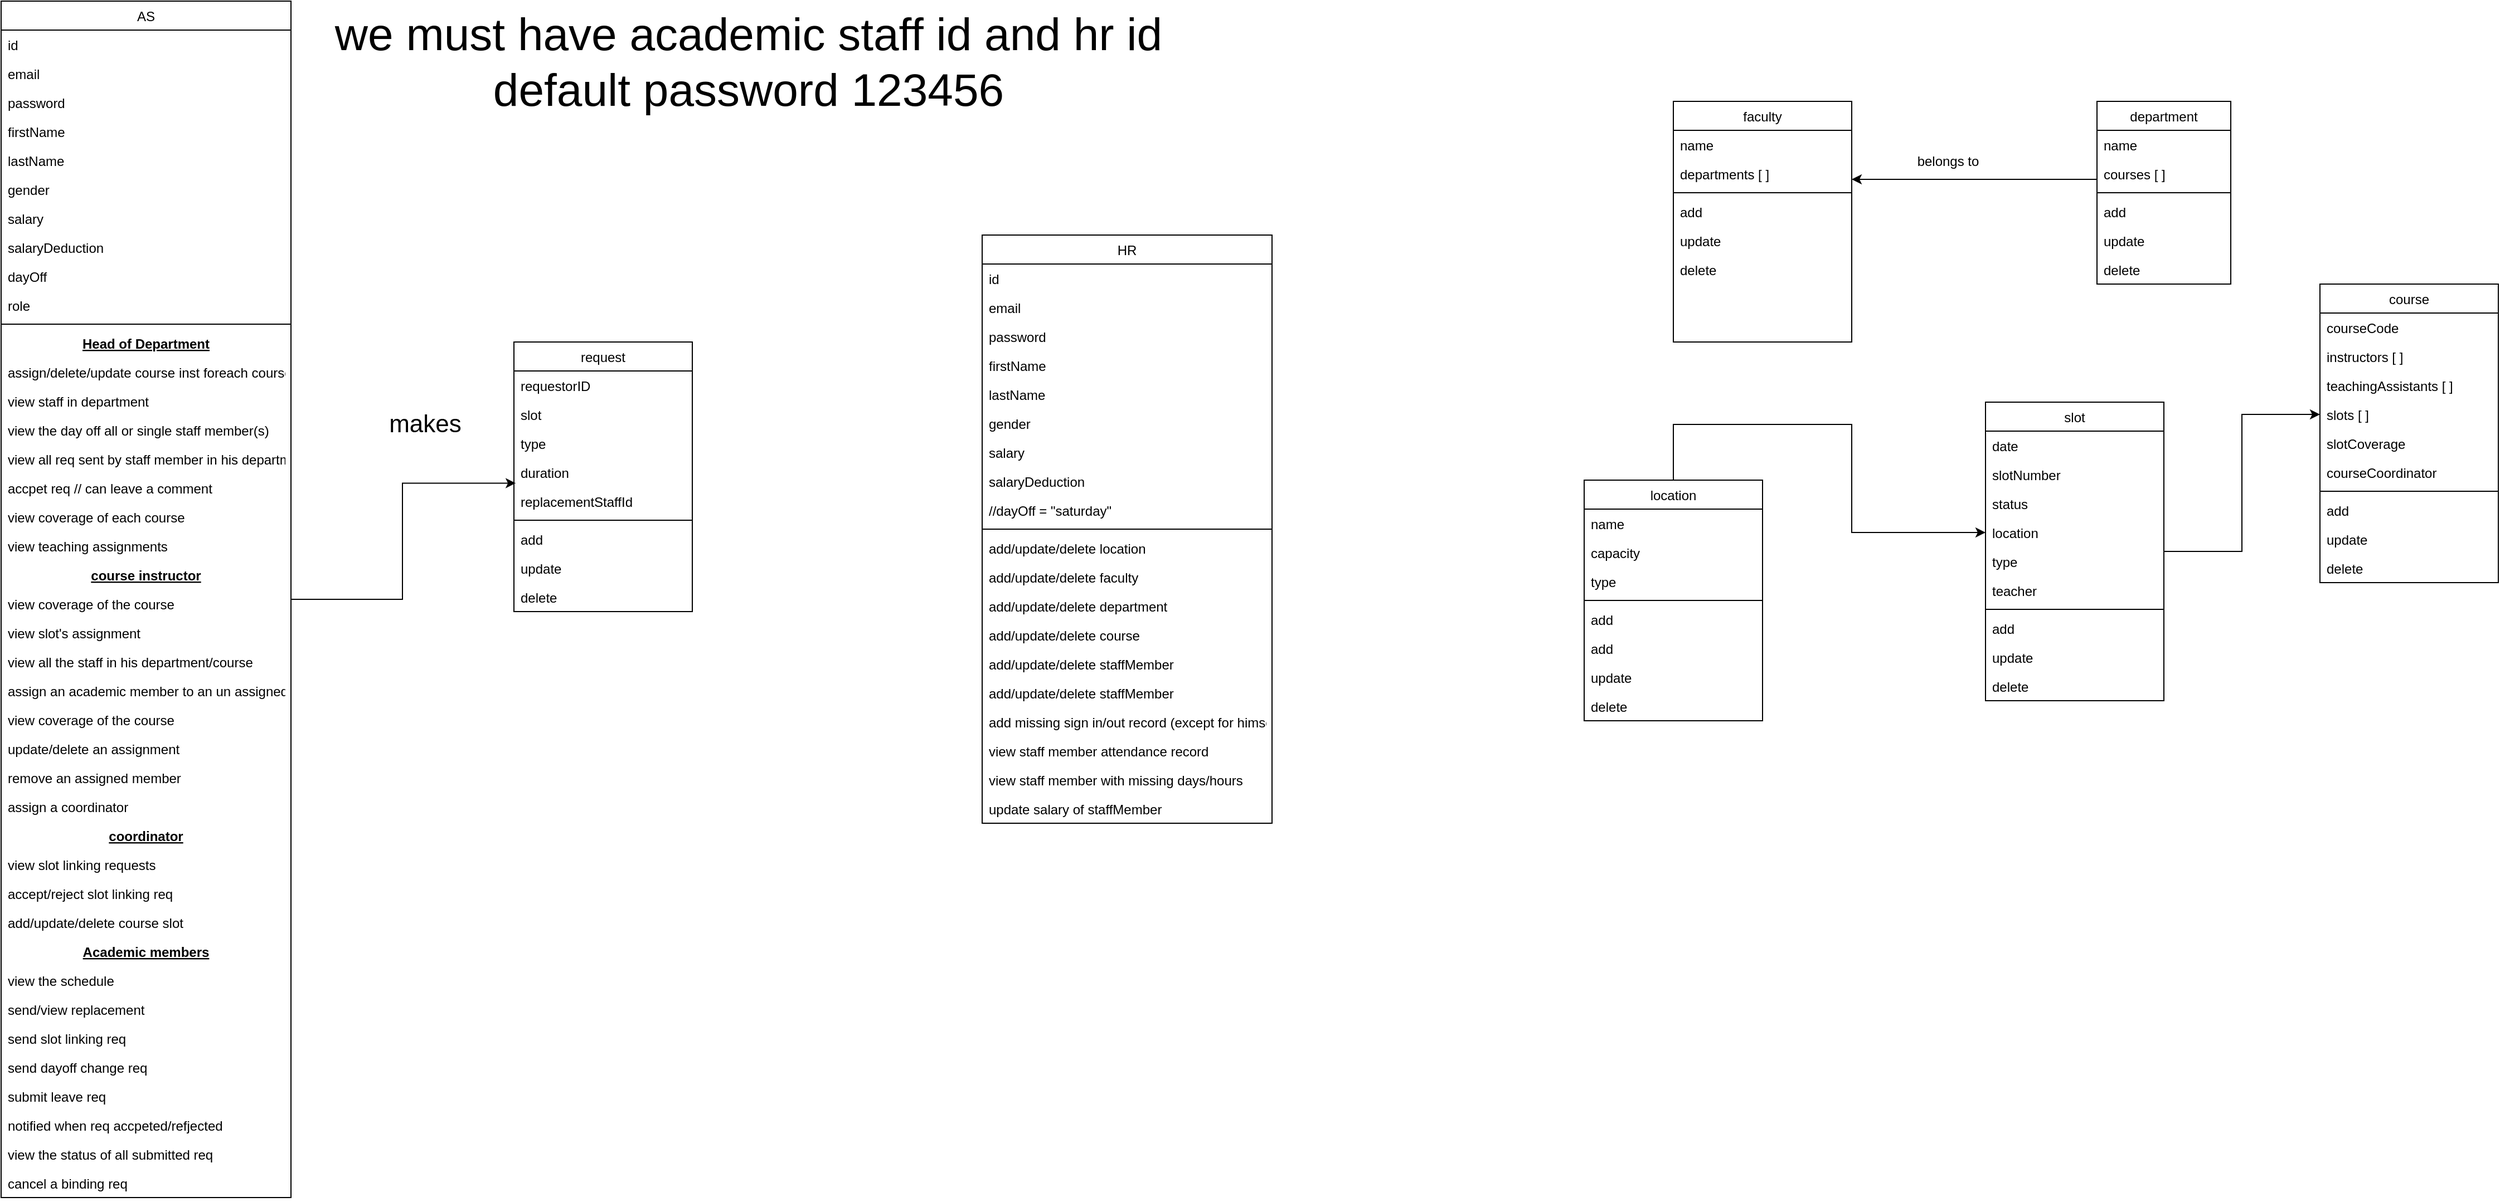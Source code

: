 <mxfile version="14.1.1" type="device"><diagram id="C5RBs43oDa-KdzZeNtuy" name="Page-1"><mxGraphModel dx="1323" dy="275" grid="1" gridSize="10" guides="1" tooltips="1" connect="1" arrows="1" fold="1" page="1" pageScale="1" pageWidth="827" pageHeight="1169" math="0" shadow="0"><root><mxCell id="WIyWlLk6GJQsqaUBKTNV-0"/><mxCell id="WIyWlLk6GJQsqaUBKTNV-1" parent="WIyWlLk6GJQsqaUBKTNV-0"/><mxCell id="QxttT3GfbAqP88oOF8xk-45" style="edgeStyle=orthogonalEdgeStyle;rounded=0;orthogonalLoop=1;jettySize=auto;html=1;entryX=0;entryY=0.5;entryDx=0;entryDy=0;" edge="1" parent="WIyWlLk6GJQsqaUBKTNV-1" source="zkfFHV4jXpPFQw0GAbJ--17" target="QxttT3GfbAqP88oOF8xk-44"><mxGeometry relative="1" as="geometry"><Array as="points"><mxPoint x="700" y="410"/><mxPoint x="860" y="410"/><mxPoint x="860" y="507"/></Array></mxGeometry></mxCell><mxCell id="zkfFHV4jXpPFQw0GAbJ--17" value="location" style="swimlane;fontStyle=0;align=center;verticalAlign=top;childLayout=stackLayout;horizontal=1;startSize=26;horizontalStack=0;resizeParent=1;resizeLast=0;collapsible=1;marginBottom=0;rounded=0;shadow=0;strokeWidth=1;" parent="WIyWlLk6GJQsqaUBKTNV-1" vertex="1"><mxGeometry x="620" y="460" width="160" height="216" as="geometry"><mxRectangle x="550" y="140" width="160" height="26" as="alternateBounds"/></mxGeometry></mxCell><mxCell id="zkfFHV4jXpPFQw0GAbJ--18" value="name" style="text;align=left;verticalAlign=top;spacingLeft=4;spacingRight=4;overflow=hidden;rotatable=0;points=[[0,0.5],[1,0.5]];portConstraint=eastwest;" parent="zkfFHV4jXpPFQw0GAbJ--17" vertex="1"><mxGeometry y="26" width="160" height="26" as="geometry"/></mxCell><mxCell id="zkfFHV4jXpPFQw0GAbJ--19" value="capacity" style="text;align=left;verticalAlign=top;spacingLeft=4;spacingRight=4;overflow=hidden;rotatable=0;points=[[0,0.5],[1,0.5]];portConstraint=eastwest;rounded=0;shadow=0;html=0;" parent="zkfFHV4jXpPFQw0GAbJ--17" vertex="1"><mxGeometry y="52" width="160" height="26" as="geometry"/></mxCell><mxCell id="zkfFHV4jXpPFQw0GAbJ--20" value="type" style="text;align=left;verticalAlign=top;spacingLeft=4;spacingRight=4;overflow=hidden;rotatable=0;points=[[0,0.5],[1,0.5]];portConstraint=eastwest;rounded=0;shadow=0;html=0;" parent="zkfFHV4jXpPFQw0GAbJ--17" vertex="1"><mxGeometry y="78" width="160" height="26" as="geometry"/></mxCell><mxCell id="zkfFHV4jXpPFQw0GAbJ--23" value="" style="line;html=1;strokeWidth=1;align=left;verticalAlign=middle;spacingTop=-1;spacingLeft=3;spacingRight=3;rotatable=0;labelPosition=right;points=[];portConstraint=eastwest;" parent="zkfFHV4jXpPFQw0GAbJ--17" vertex="1"><mxGeometry y="104" width="160" height="8" as="geometry"/></mxCell><mxCell id="QxttT3GfbAqP88oOF8xk-18" value="add" style="text;align=left;verticalAlign=top;spacingLeft=4;spacingRight=4;overflow=hidden;rotatable=0;points=[[0,0.5],[1,0.5]];portConstraint=eastwest;" vertex="1" parent="zkfFHV4jXpPFQw0GAbJ--17"><mxGeometry y="112" width="160" height="26" as="geometry"/></mxCell><mxCell id="zkfFHV4jXpPFQw0GAbJ--24" value="add" style="text;align=left;verticalAlign=top;spacingLeft=4;spacingRight=4;overflow=hidden;rotatable=0;points=[[0,0.5],[1,0.5]];portConstraint=eastwest;" parent="zkfFHV4jXpPFQw0GAbJ--17" vertex="1"><mxGeometry y="138" width="160" height="26" as="geometry"/></mxCell><mxCell id="zkfFHV4jXpPFQw0GAbJ--25" value="update" style="text;align=left;verticalAlign=top;spacingLeft=4;spacingRight=4;overflow=hidden;rotatable=0;points=[[0,0.5],[1,0.5]];portConstraint=eastwest;" parent="zkfFHV4jXpPFQw0GAbJ--17" vertex="1"><mxGeometry y="164" width="160" height="26" as="geometry"/></mxCell><mxCell id="QxttT3GfbAqP88oOF8xk-0" value="delete" style="text;align=left;verticalAlign=top;spacingLeft=4;spacingRight=4;overflow=hidden;rotatable=0;points=[[0,0.5],[1,0.5]];portConstraint=eastwest;" vertex="1" parent="zkfFHV4jXpPFQw0GAbJ--17"><mxGeometry y="190" width="160" height="26" as="geometry"/></mxCell><mxCell id="QxttT3GfbAqP88oOF8xk-1" value="faculty" style="swimlane;fontStyle=0;align=center;verticalAlign=top;childLayout=stackLayout;horizontal=1;startSize=26;horizontalStack=0;resizeParent=1;resizeLast=0;collapsible=1;marginBottom=0;rounded=0;shadow=0;strokeWidth=1;" vertex="1" parent="WIyWlLk6GJQsqaUBKTNV-1"><mxGeometry x="700" y="120" width="160" height="216" as="geometry"><mxRectangle x="550" y="140" width="160" height="26" as="alternateBounds"/></mxGeometry></mxCell><mxCell id="QxttT3GfbAqP88oOF8xk-2" value="name" style="text;align=left;verticalAlign=top;spacingLeft=4;spacingRight=4;overflow=hidden;rotatable=0;points=[[0,0.5],[1,0.5]];portConstraint=eastwest;" vertex="1" parent="QxttT3GfbAqP88oOF8xk-1"><mxGeometry y="26" width="160" height="26" as="geometry"/></mxCell><mxCell id="QxttT3GfbAqP88oOF8xk-3" value="departments [ ]" style="text;align=left;verticalAlign=top;spacingLeft=4;spacingRight=4;overflow=hidden;rotatable=0;points=[[0,0.5],[1,0.5]];portConstraint=eastwest;rounded=0;shadow=0;html=0;" vertex="1" parent="QxttT3GfbAqP88oOF8xk-1"><mxGeometry y="52" width="160" height="26" as="geometry"/></mxCell><mxCell id="QxttT3GfbAqP88oOF8xk-5" value="" style="line;html=1;strokeWidth=1;align=left;verticalAlign=middle;spacingTop=-1;spacingLeft=3;spacingRight=3;rotatable=0;labelPosition=right;points=[];portConstraint=eastwest;" vertex="1" parent="QxttT3GfbAqP88oOF8xk-1"><mxGeometry y="78" width="160" height="8" as="geometry"/></mxCell><mxCell id="QxttT3GfbAqP88oOF8xk-6" value="add" style="text;align=left;verticalAlign=top;spacingLeft=4;spacingRight=4;overflow=hidden;rotatable=0;points=[[0,0.5],[1,0.5]];portConstraint=eastwest;" vertex="1" parent="QxttT3GfbAqP88oOF8xk-1"><mxGeometry y="86" width="160" height="26" as="geometry"/></mxCell><mxCell id="QxttT3GfbAqP88oOF8xk-7" value="update" style="text;align=left;verticalAlign=top;spacingLeft=4;spacingRight=4;overflow=hidden;rotatable=0;points=[[0,0.5],[1,0.5]];portConstraint=eastwest;" vertex="1" parent="QxttT3GfbAqP88oOF8xk-1"><mxGeometry y="112" width="160" height="26" as="geometry"/></mxCell><mxCell id="QxttT3GfbAqP88oOF8xk-8" value="delete" style="text;align=left;verticalAlign=top;spacingLeft=4;spacingRight=4;overflow=hidden;rotatable=0;points=[[0,0.5],[1,0.5]];portConstraint=eastwest;" vertex="1" parent="QxttT3GfbAqP88oOF8xk-1"><mxGeometry y="138" width="160" height="26" as="geometry"/></mxCell><mxCell id="QxttT3GfbAqP88oOF8xk-17" style="edgeStyle=orthogonalEdgeStyle;rounded=0;orthogonalLoop=1;jettySize=auto;html=1;" edge="1" parent="WIyWlLk6GJQsqaUBKTNV-1" source="QxttT3GfbAqP88oOF8xk-10" target="QxttT3GfbAqP88oOF8xk-3"><mxGeometry relative="1" as="geometry"><Array as="points"><mxPoint x="920" y="190"/><mxPoint x="920" y="190"/></Array></mxGeometry></mxCell><mxCell id="QxttT3GfbAqP88oOF8xk-10" value="department" style="swimlane;fontStyle=0;align=center;verticalAlign=top;childLayout=stackLayout;horizontal=1;startSize=26;horizontalStack=0;resizeParent=1;resizeLast=0;collapsible=1;marginBottom=0;rounded=0;shadow=0;strokeWidth=1;" vertex="1" parent="WIyWlLk6GJQsqaUBKTNV-1"><mxGeometry x="1080" y="120" width="120" height="164" as="geometry"><mxRectangle x="550" y="140" width="160" height="26" as="alternateBounds"/></mxGeometry></mxCell><mxCell id="QxttT3GfbAqP88oOF8xk-11" value="name" style="text;align=left;verticalAlign=top;spacingLeft=4;spacingRight=4;overflow=hidden;rotatable=0;points=[[0,0.5],[1,0.5]];portConstraint=eastwest;" vertex="1" parent="QxttT3GfbAqP88oOF8xk-10"><mxGeometry y="26" width="120" height="26" as="geometry"/></mxCell><mxCell id="QxttT3GfbAqP88oOF8xk-12" value="courses [ ]" style="text;align=left;verticalAlign=top;spacingLeft=4;spacingRight=4;overflow=hidden;rotatable=0;points=[[0,0.5],[1,0.5]];portConstraint=eastwest;rounded=0;shadow=0;html=0;" vertex="1" parent="QxttT3GfbAqP88oOF8xk-10"><mxGeometry y="52" width="120" height="26" as="geometry"/></mxCell><mxCell id="QxttT3GfbAqP88oOF8xk-13" value="" style="line;html=1;strokeWidth=1;align=left;verticalAlign=middle;spacingTop=-1;spacingLeft=3;spacingRight=3;rotatable=0;labelPosition=right;points=[];portConstraint=eastwest;" vertex="1" parent="QxttT3GfbAqP88oOF8xk-10"><mxGeometry y="78" width="120" height="8" as="geometry"/></mxCell><mxCell id="QxttT3GfbAqP88oOF8xk-14" value="add" style="text;align=left;verticalAlign=top;spacingLeft=4;spacingRight=4;overflow=hidden;rotatable=0;points=[[0,0.5],[1,0.5]];portConstraint=eastwest;" vertex="1" parent="QxttT3GfbAqP88oOF8xk-10"><mxGeometry y="86" width="120" height="26" as="geometry"/></mxCell><mxCell id="QxttT3GfbAqP88oOF8xk-15" value="update" style="text;align=left;verticalAlign=top;spacingLeft=4;spacingRight=4;overflow=hidden;rotatable=0;points=[[0,0.5],[1,0.5]];portConstraint=eastwest;" vertex="1" parent="QxttT3GfbAqP88oOF8xk-10"><mxGeometry y="112" width="120" height="26" as="geometry"/></mxCell><mxCell id="QxttT3GfbAqP88oOF8xk-16" value="delete" style="text;align=left;verticalAlign=top;spacingLeft=4;spacingRight=4;overflow=hidden;rotatable=0;points=[[0,0.5],[1,0.5]];portConstraint=eastwest;" vertex="1" parent="QxttT3GfbAqP88oOF8xk-10"><mxGeometry y="138" width="120" height="26" as="geometry"/></mxCell><mxCell id="QxttT3GfbAqP88oOF8xk-19" value="belongs to" style="text;html=1;resizable=0;points=[];;align=center;verticalAlign=middle;labelBackgroundColor=none;rounded=0;shadow=0;strokeWidth=1;fontSize=12;" vertex="1" connectable="0" parent="WIyWlLk6GJQsqaUBKTNV-1"><mxGeometry x="950" y="180" as="geometry"><mxPoint x="-4" y="-6" as="offset"/></mxGeometry></mxCell><mxCell id="QxttT3GfbAqP88oOF8xk-20" value="course" style="swimlane;fontStyle=0;align=center;verticalAlign=top;childLayout=stackLayout;horizontal=1;startSize=26;horizontalStack=0;resizeParent=1;resizeLast=0;collapsible=1;marginBottom=0;rounded=0;shadow=0;strokeWidth=1;" vertex="1" parent="WIyWlLk6GJQsqaUBKTNV-1"><mxGeometry x="1280" y="284" width="160" height="268" as="geometry"><mxRectangle x="550" y="140" width="160" height="26" as="alternateBounds"/></mxGeometry></mxCell><mxCell id="QxttT3GfbAqP88oOF8xk-21" value="courseCode" style="text;align=left;verticalAlign=top;spacingLeft=4;spacingRight=4;overflow=hidden;rotatable=0;points=[[0,0.5],[1,0.5]];portConstraint=eastwest;" vertex="1" parent="QxttT3GfbAqP88oOF8xk-20"><mxGeometry y="26" width="160" height="26" as="geometry"/></mxCell><mxCell id="QxttT3GfbAqP88oOF8xk-22" value="instructors [ ]" style="text;align=left;verticalAlign=top;spacingLeft=4;spacingRight=4;overflow=hidden;rotatable=0;points=[[0,0.5],[1,0.5]];portConstraint=eastwest;rounded=0;shadow=0;html=0;" vertex="1" parent="QxttT3GfbAqP88oOF8xk-20"><mxGeometry y="52" width="160" height="26" as="geometry"/></mxCell><mxCell id="QxttT3GfbAqP88oOF8xk-27" value="teachingAssistants [ ]" style="text;align=left;verticalAlign=top;spacingLeft=4;spacingRight=4;overflow=hidden;rotatable=0;points=[[0,0.5],[1,0.5]];portConstraint=eastwest;rounded=0;shadow=0;html=0;" vertex="1" parent="QxttT3GfbAqP88oOF8xk-20"><mxGeometry y="78" width="160" height="26" as="geometry"/></mxCell><mxCell id="QxttT3GfbAqP88oOF8xk-42" value="slots [ ]" style="text;align=left;verticalAlign=top;spacingLeft=4;spacingRight=4;overflow=hidden;rotatable=0;points=[[0,0.5],[1,0.5]];portConstraint=eastwest;rounded=0;shadow=0;html=0;" vertex="1" parent="QxttT3GfbAqP88oOF8xk-20"><mxGeometry y="104" width="160" height="26" as="geometry"/></mxCell><mxCell id="QxttT3GfbAqP88oOF8xk-46" value="slotCoverage" style="text;align=left;verticalAlign=top;spacingLeft=4;spacingRight=4;overflow=hidden;rotatable=0;points=[[0,0.5],[1,0.5]];portConstraint=eastwest;rounded=0;shadow=0;html=0;" vertex="1" parent="QxttT3GfbAqP88oOF8xk-20"><mxGeometry y="130" width="160" height="26" as="geometry"/></mxCell><mxCell id="QxttT3GfbAqP88oOF8xk-28" value="courseCoordinator" style="text;align=left;verticalAlign=top;spacingLeft=4;spacingRight=4;overflow=hidden;rotatable=0;points=[[0,0.5],[1,0.5]];portConstraint=eastwest;rounded=0;shadow=0;html=0;" vertex="1" parent="QxttT3GfbAqP88oOF8xk-20"><mxGeometry y="156" width="160" height="26" as="geometry"/></mxCell><mxCell id="QxttT3GfbAqP88oOF8xk-23" value="" style="line;html=1;strokeWidth=1;align=left;verticalAlign=middle;spacingTop=-1;spacingLeft=3;spacingRight=3;rotatable=0;labelPosition=right;points=[];portConstraint=eastwest;" vertex="1" parent="QxttT3GfbAqP88oOF8xk-20"><mxGeometry y="182" width="160" height="8" as="geometry"/></mxCell><mxCell id="QxttT3GfbAqP88oOF8xk-24" value="add" style="text;align=left;verticalAlign=top;spacingLeft=4;spacingRight=4;overflow=hidden;rotatable=0;points=[[0,0.5],[1,0.5]];portConstraint=eastwest;" vertex="1" parent="QxttT3GfbAqP88oOF8xk-20"><mxGeometry y="190" width="160" height="26" as="geometry"/></mxCell><mxCell id="QxttT3GfbAqP88oOF8xk-25" value="update" style="text;align=left;verticalAlign=top;spacingLeft=4;spacingRight=4;overflow=hidden;rotatable=0;points=[[0,0.5],[1,0.5]];portConstraint=eastwest;" vertex="1" parent="QxttT3GfbAqP88oOF8xk-20"><mxGeometry y="216" width="160" height="26" as="geometry"/></mxCell><mxCell id="QxttT3GfbAqP88oOF8xk-26" value="delete" style="text;align=left;verticalAlign=top;spacingLeft=4;spacingRight=4;overflow=hidden;rotatable=0;points=[[0,0.5],[1,0.5]];portConstraint=eastwest;" vertex="1" parent="QxttT3GfbAqP88oOF8xk-20"><mxGeometry y="242" width="160" height="26" as="geometry"/></mxCell><mxCell id="QxttT3GfbAqP88oOF8xk-43" style="edgeStyle=orthogonalEdgeStyle;rounded=0;orthogonalLoop=1;jettySize=auto;html=1;" edge="1" parent="WIyWlLk6GJQsqaUBKTNV-1" source="QxttT3GfbAqP88oOF8xk-29" target="QxttT3GfbAqP88oOF8xk-42"><mxGeometry relative="1" as="geometry"/></mxCell><mxCell id="QxttT3GfbAqP88oOF8xk-29" value="slot" style="swimlane;fontStyle=0;align=center;verticalAlign=top;childLayout=stackLayout;horizontal=1;startSize=26;horizontalStack=0;resizeParent=1;resizeLast=0;collapsible=1;marginBottom=0;rounded=0;shadow=0;strokeWidth=1;" vertex="1" parent="WIyWlLk6GJQsqaUBKTNV-1"><mxGeometry x="980" y="390" width="160" height="268" as="geometry"><mxRectangle x="550" y="140" width="160" height="26" as="alternateBounds"/></mxGeometry></mxCell><mxCell id="QxttT3GfbAqP88oOF8xk-30" value="date" style="text;align=left;verticalAlign=top;spacingLeft=4;spacingRight=4;overflow=hidden;rotatable=0;points=[[0,0.5],[1,0.5]];portConstraint=eastwest;" vertex="1" parent="QxttT3GfbAqP88oOF8xk-29"><mxGeometry y="26" width="160" height="26" as="geometry"/></mxCell><mxCell id="QxttT3GfbAqP88oOF8xk-31" value="slotNumber" style="text;align=left;verticalAlign=top;spacingLeft=4;spacingRight=4;overflow=hidden;rotatable=0;points=[[0,0.5],[1,0.5]];portConstraint=eastwest;rounded=0;shadow=0;html=0;" vertex="1" parent="QxttT3GfbAqP88oOF8xk-29"><mxGeometry y="52" width="160" height="26" as="geometry"/></mxCell><mxCell id="QxttT3GfbAqP88oOF8xk-32" value="status" style="text;align=left;verticalAlign=top;spacingLeft=4;spacingRight=4;overflow=hidden;rotatable=0;points=[[0,0.5],[1,0.5]];portConstraint=eastwest;rounded=0;shadow=0;html=0;" vertex="1" parent="QxttT3GfbAqP88oOF8xk-29"><mxGeometry y="78" width="160" height="26" as="geometry"/></mxCell><mxCell id="QxttT3GfbAqP88oOF8xk-44" value="location" style="text;align=left;verticalAlign=top;spacingLeft=4;spacingRight=4;overflow=hidden;rotatable=0;points=[[0,0.5],[1,0.5]];portConstraint=eastwest;rounded=0;shadow=0;html=0;" vertex="1" parent="QxttT3GfbAqP88oOF8xk-29"><mxGeometry y="104" width="160" height="26" as="geometry"/></mxCell><mxCell id="QxttT3GfbAqP88oOF8xk-33" value="type" style="text;align=left;verticalAlign=top;spacingLeft=4;spacingRight=4;overflow=hidden;rotatable=0;points=[[0,0.5],[1,0.5]];portConstraint=eastwest;rounded=0;shadow=0;html=0;" vertex="1" parent="QxttT3GfbAqP88oOF8xk-29"><mxGeometry y="130" width="160" height="26" as="geometry"/></mxCell><mxCell id="QxttT3GfbAqP88oOF8xk-40" value="teacher" style="text;align=left;verticalAlign=top;spacingLeft=4;spacingRight=4;overflow=hidden;rotatable=0;points=[[0,0.5],[1,0.5]];portConstraint=eastwest;rounded=0;shadow=0;html=0;" vertex="1" parent="QxttT3GfbAqP88oOF8xk-29"><mxGeometry y="156" width="160" height="26" as="geometry"/></mxCell><mxCell id="QxttT3GfbAqP88oOF8xk-34" value="" style="line;html=1;strokeWidth=1;align=left;verticalAlign=middle;spacingTop=-1;spacingLeft=3;spacingRight=3;rotatable=0;labelPosition=right;points=[];portConstraint=eastwest;" vertex="1" parent="QxttT3GfbAqP88oOF8xk-29"><mxGeometry y="182" width="160" height="8" as="geometry"/></mxCell><mxCell id="QxttT3GfbAqP88oOF8xk-35" value="add" style="text;align=left;verticalAlign=top;spacingLeft=4;spacingRight=4;overflow=hidden;rotatable=0;points=[[0,0.5],[1,0.5]];portConstraint=eastwest;" vertex="1" parent="QxttT3GfbAqP88oOF8xk-29"><mxGeometry y="190" width="160" height="26" as="geometry"/></mxCell><mxCell id="QxttT3GfbAqP88oOF8xk-36" value="update" style="text;align=left;verticalAlign=top;spacingLeft=4;spacingRight=4;overflow=hidden;rotatable=0;points=[[0,0.5],[1,0.5]];portConstraint=eastwest;" vertex="1" parent="QxttT3GfbAqP88oOF8xk-29"><mxGeometry y="216" width="160" height="26" as="geometry"/></mxCell><mxCell id="QxttT3GfbAqP88oOF8xk-37" value="delete" style="text;align=left;verticalAlign=top;spacingLeft=4;spacingRight=4;overflow=hidden;rotatable=0;points=[[0,0.5],[1,0.5]];portConstraint=eastwest;" vertex="1" parent="QxttT3GfbAqP88oOF8xk-29"><mxGeometry y="242" width="160" height="26" as="geometry"/></mxCell><mxCell id="QxttT3GfbAqP88oOF8xk-38" style="edgeStyle=orthogonalEdgeStyle;rounded=0;orthogonalLoop=1;jettySize=auto;html=1;exitX=1;exitY=0.5;exitDx=0;exitDy=0;" edge="1" parent="QxttT3GfbAqP88oOF8xk-29" source="QxttT3GfbAqP88oOF8xk-33" target="QxttT3GfbAqP88oOF8xk-33"><mxGeometry relative="1" as="geometry"/></mxCell><mxCell id="QxttT3GfbAqP88oOF8xk-48" value="&lt;font style=&quot;font-size: 41px&quot;&gt;we must have academic staff id and hr id&lt;br&gt;default password 123456&lt;/font&gt;" style="text;html=1;align=center;verticalAlign=middle;resizable=0;points=[];autosize=1;" vertex="1" parent="WIyWlLk6GJQsqaUBKTNV-1"><mxGeometry x="-510" y="60" width="760" height="50" as="geometry"/></mxCell><mxCell id="QxttT3GfbAqP88oOF8xk-49" value="HR" style="swimlane;fontStyle=0;align=center;verticalAlign=top;childLayout=stackLayout;horizontal=1;startSize=26;horizontalStack=0;resizeParent=1;resizeLast=0;collapsible=1;marginBottom=0;rounded=0;shadow=0;strokeWidth=1;" vertex="1" parent="WIyWlLk6GJQsqaUBKTNV-1"><mxGeometry x="80" y="240" width="260" height="528" as="geometry"><mxRectangle x="550" y="140" width="160" height="26" as="alternateBounds"/></mxGeometry></mxCell><mxCell id="QxttT3GfbAqP88oOF8xk-50" value="id" style="text;align=left;verticalAlign=top;spacingLeft=4;spacingRight=4;overflow=hidden;rotatable=0;points=[[0,0.5],[1,0.5]];portConstraint=eastwest;" vertex="1" parent="QxttT3GfbAqP88oOF8xk-49"><mxGeometry y="26" width="260" height="26" as="geometry"/></mxCell><mxCell id="QxttT3GfbAqP88oOF8xk-51" value="email" style="text;align=left;verticalAlign=top;spacingLeft=4;spacingRight=4;overflow=hidden;rotatable=0;points=[[0,0.5],[1,0.5]];portConstraint=eastwest;rounded=0;shadow=0;html=0;" vertex="1" parent="QxttT3GfbAqP88oOF8xk-49"><mxGeometry y="52" width="260" height="26" as="geometry"/></mxCell><mxCell id="QxttT3GfbAqP88oOF8xk-56" value="password" style="text;align=left;verticalAlign=top;spacingLeft=4;spacingRight=4;overflow=hidden;rotatable=0;points=[[0,0.5],[1,0.5]];portConstraint=eastwest;rounded=0;shadow=0;html=0;" vertex="1" parent="QxttT3GfbAqP88oOF8xk-49"><mxGeometry y="78" width="260" height="26" as="geometry"/></mxCell><mxCell id="QxttT3GfbAqP88oOF8xk-57" value="firstName" style="text;align=left;verticalAlign=top;spacingLeft=4;spacingRight=4;overflow=hidden;rotatable=0;points=[[0,0.5],[1,0.5]];portConstraint=eastwest;rounded=0;shadow=0;html=0;" vertex="1" parent="QxttT3GfbAqP88oOF8xk-49"><mxGeometry y="104" width="260" height="26" as="geometry"/></mxCell><mxCell id="QxttT3GfbAqP88oOF8xk-58" value="lastName" style="text;align=left;verticalAlign=top;spacingLeft=4;spacingRight=4;overflow=hidden;rotatable=0;points=[[0,0.5],[1,0.5]];portConstraint=eastwest;rounded=0;shadow=0;html=0;" vertex="1" parent="QxttT3GfbAqP88oOF8xk-49"><mxGeometry y="130" width="260" height="26" as="geometry"/></mxCell><mxCell id="QxttT3GfbAqP88oOF8xk-170" value="gender" style="text;align=left;verticalAlign=top;spacingLeft=4;spacingRight=4;overflow=hidden;rotatable=0;points=[[0,0.5],[1,0.5]];portConstraint=eastwest;rounded=0;shadow=0;html=0;" vertex="1" parent="QxttT3GfbAqP88oOF8xk-49"><mxGeometry y="156" width="260" height="26" as="geometry"/></mxCell><mxCell id="QxttT3GfbAqP88oOF8xk-59" value="salary" style="text;align=left;verticalAlign=top;spacingLeft=4;spacingRight=4;overflow=hidden;rotatable=0;points=[[0,0.5],[1,0.5]];portConstraint=eastwest;rounded=0;shadow=0;html=0;" vertex="1" parent="QxttT3GfbAqP88oOF8xk-49"><mxGeometry y="182" width="260" height="26" as="geometry"/></mxCell><mxCell id="QxttT3GfbAqP88oOF8xk-114" value="salaryDeduction" style="text;align=left;verticalAlign=top;spacingLeft=4;spacingRight=4;overflow=hidden;rotatable=0;points=[[0,0.5],[1,0.5]];portConstraint=eastwest;rounded=0;shadow=0;html=0;" vertex="1" parent="QxttT3GfbAqP88oOF8xk-49"><mxGeometry y="208" width="260" height="26" as="geometry"/></mxCell><mxCell id="QxttT3GfbAqP88oOF8xk-60" value="//dayOff = &quot;saturday&quot;" style="text;align=left;verticalAlign=top;spacingLeft=4;spacingRight=4;overflow=hidden;rotatable=0;points=[[0,0.5],[1,0.5]];portConstraint=eastwest;rounded=0;shadow=0;html=0;" vertex="1" parent="QxttT3GfbAqP88oOF8xk-49"><mxGeometry y="234" width="260" height="26" as="geometry"/></mxCell><mxCell id="QxttT3GfbAqP88oOF8xk-52" value="" style="line;html=1;strokeWidth=1;align=left;verticalAlign=middle;spacingTop=-1;spacingLeft=3;spacingRight=3;rotatable=0;labelPosition=right;points=[];portConstraint=eastwest;" vertex="1" parent="QxttT3GfbAqP88oOF8xk-49"><mxGeometry y="260" width="260" height="8" as="geometry"/></mxCell><mxCell id="QxttT3GfbAqP88oOF8xk-55" value="add/update/delete location" style="text;align=left;verticalAlign=top;spacingLeft=4;spacingRight=4;overflow=hidden;rotatable=0;points=[[0,0.5],[1,0.5]];portConstraint=eastwest;" vertex="1" parent="QxttT3GfbAqP88oOF8xk-49"><mxGeometry y="268" width="260" height="26" as="geometry"/></mxCell><mxCell id="QxttT3GfbAqP88oOF8xk-61" value="add/update/delete faculty" style="text;align=left;verticalAlign=top;spacingLeft=4;spacingRight=4;overflow=hidden;rotatable=0;points=[[0,0.5],[1,0.5]];portConstraint=eastwest;" vertex="1" parent="QxttT3GfbAqP88oOF8xk-49"><mxGeometry y="294" width="260" height="26" as="geometry"/></mxCell><mxCell id="QxttT3GfbAqP88oOF8xk-62" value="add/update/delete department" style="text;align=left;verticalAlign=top;spacingLeft=4;spacingRight=4;overflow=hidden;rotatable=0;points=[[0,0.5],[1,0.5]];portConstraint=eastwest;" vertex="1" parent="QxttT3GfbAqP88oOF8xk-49"><mxGeometry y="320" width="260" height="26" as="geometry"/></mxCell><mxCell id="QxttT3GfbAqP88oOF8xk-64" value="add/update/delete course " style="text;align=left;verticalAlign=top;spacingLeft=4;spacingRight=4;overflow=hidden;rotatable=0;points=[[0,0.5],[1,0.5]];portConstraint=eastwest;" vertex="1" parent="QxttT3GfbAqP88oOF8xk-49"><mxGeometry y="346" width="260" height="26" as="geometry"/></mxCell><mxCell id="QxttT3GfbAqP88oOF8xk-65" value="add/update/delete staffMember" style="text;align=left;verticalAlign=top;spacingLeft=4;spacingRight=4;overflow=hidden;rotatable=0;points=[[0,0.5],[1,0.5]];portConstraint=eastwest;" vertex="1" parent="QxttT3GfbAqP88oOF8xk-49"><mxGeometry y="372" width="260" height="26" as="geometry"/></mxCell><mxCell id="QxttT3GfbAqP88oOF8xk-66" value="add/update/delete staffMember" style="text;align=left;verticalAlign=top;spacingLeft=4;spacingRight=4;overflow=hidden;rotatable=0;points=[[0,0.5],[1,0.5]];portConstraint=eastwest;" vertex="1" parent="QxttT3GfbAqP88oOF8xk-49"><mxGeometry y="398" width="260" height="26" as="geometry"/></mxCell><mxCell id="QxttT3GfbAqP88oOF8xk-67" value="add missing sign in/out record (except for himself)" style="text;align=left;verticalAlign=top;spacingLeft=4;spacingRight=4;overflow=hidden;rotatable=0;points=[[0,0.5],[1,0.5]];portConstraint=eastwest;" vertex="1" parent="QxttT3GfbAqP88oOF8xk-49"><mxGeometry y="424" width="260" height="26" as="geometry"/></mxCell><mxCell id="QxttT3GfbAqP88oOF8xk-69" value="view staff member attendance record" style="text;align=left;verticalAlign=top;spacingLeft=4;spacingRight=4;overflow=hidden;rotatable=0;points=[[0,0.5],[1,0.5]];portConstraint=eastwest;" vertex="1" parent="QxttT3GfbAqP88oOF8xk-49"><mxGeometry y="450" width="260" height="26" as="geometry"/></mxCell><mxCell id="QxttT3GfbAqP88oOF8xk-71" value="view staff member with missing days/hours" style="text;align=left;verticalAlign=top;spacingLeft=4;spacingRight=4;overflow=hidden;rotatable=0;points=[[0,0.5],[1,0.5]];portConstraint=eastwest;" vertex="1" parent="QxttT3GfbAqP88oOF8xk-49"><mxGeometry y="476" width="260" height="26" as="geometry"/></mxCell><mxCell id="QxttT3GfbAqP88oOF8xk-72" value="update salary of staffMember" style="text;align=left;verticalAlign=top;spacingLeft=4;spacingRight=4;overflow=hidden;rotatable=0;points=[[0,0.5],[1,0.5]];portConstraint=eastwest;" vertex="1" parent="QxttT3GfbAqP88oOF8xk-49"><mxGeometry y="502" width="260" height="26" as="geometry"/></mxCell><mxCell id="QxttT3GfbAqP88oOF8xk-165" style="edgeStyle=orthogonalEdgeStyle;rounded=0;orthogonalLoop=1;jettySize=auto;html=1;entryX=0.01;entryY=0.874;entryDx=0;entryDy=0;entryPerimeter=0;" edge="1" parent="WIyWlLk6GJQsqaUBKTNV-1" source="QxttT3GfbAqP88oOF8xk-73" target="QxttT3GfbAqP88oOF8xk-123"><mxGeometry relative="1" as="geometry"/></mxCell><mxCell id="QxttT3GfbAqP88oOF8xk-73" value="AS" style="swimlane;fontStyle=0;align=center;verticalAlign=top;childLayout=stackLayout;horizontal=1;startSize=26;horizontalStack=0;resizeParent=1;resizeLast=0;collapsible=1;marginBottom=0;rounded=0;shadow=0;strokeWidth=1;" vertex="1" parent="WIyWlLk6GJQsqaUBKTNV-1"><mxGeometry x="-800" y="30" width="260" height="1074" as="geometry"><mxRectangle x="550" y="140" width="160" height="26" as="alternateBounds"/></mxGeometry></mxCell><mxCell id="QxttT3GfbAqP88oOF8xk-74" value="id" style="text;align=left;verticalAlign=top;spacingLeft=4;spacingRight=4;overflow=hidden;rotatable=0;points=[[0,0.5],[1,0.5]];portConstraint=eastwest;" vertex="1" parent="QxttT3GfbAqP88oOF8xk-73"><mxGeometry y="26" width="260" height="26" as="geometry"/></mxCell><mxCell id="QxttT3GfbAqP88oOF8xk-75" value="email" style="text;align=left;verticalAlign=top;spacingLeft=4;spacingRight=4;overflow=hidden;rotatable=0;points=[[0,0.5],[1,0.5]];portConstraint=eastwest;rounded=0;shadow=0;html=0;" vertex="1" parent="QxttT3GfbAqP88oOF8xk-73"><mxGeometry y="52" width="260" height="26" as="geometry"/></mxCell><mxCell id="QxttT3GfbAqP88oOF8xk-76" value="password" style="text;align=left;verticalAlign=top;spacingLeft=4;spacingRight=4;overflow=hidden;rotatable=0;points=[[0,0.5],[1,0.5]];portConstraint=eastwest;rounded=0;shadow=0;html=0;" vertex="1" parent="QxttT3GfbAqP88oOF8xk-73"><mxGeometry y="78" width="260" height="26" as="geometry"/></mxCell><mxCell id="QxttT3GfbAqP88oOF8xk-77" value="firstName" style="text;align=left;verticalAlign=top;spacingLeft=4;spacingRight=4;overflow=hidden;rotatable=0;points=[[0,0.5],[1,0.5]];portConstraint=eastwest;rounded=0;shadow=0;html=0;" vertex="1" parent="QxttT3GfbAqP88oOF8xk-73"><mxGeometry y="104" width="260" height="26" as="geometry"/></mxCell><mxCell id="QxttT3GfbAqP88oOF8xk-78" value="lastName" style="text;align=left;verticalAlign=top;spacingLeft=4;spacingRight=4;overflow=hidden;rotatable=0;points=[[0,0.5],[1,0.5]];portConstraint=eastwest;rounded=0;shadow=0;html=0;" vertex="1" parent="QxttT3GfbAqP88oOF8xk-73"><mxGeometry y="130" width="260" height="26" as="geometry"/></mxCell><mxCell id="QxttT3GfbAqP88oOF8xk-169" value="gender" style="text;align=left;verticalAlign=top;spacingLeft=4;spacingRight=4;overflow=hidden;rotatable=0;points=[[0,0.5],[1,0.5]];portConstraint=eastwest;rounded=0;shadow=0;html=0;" vertex="1" parent="QxttT3GfbAqP88oOF8xk-73"><mxGeometry y="156" width="260" height="26" as="geometry"/></mxCell><mxCell id="QxttT3GfbAqP88oOF8xk-79" value="salary" style="text;align=left;verticalAlign=top;spacingLeft=4;spacingRight=4;overflow=hidden;rotatable=0;points=[[0,0.5],[1,0.5]];portConstraint=eastwest;rounded=0;shadow=0;html=0;" vertex="1" parent="QxttT3GfbAqP88oOF8xk-73"><mxGeometry y="182" width="260" height="26" as="geometry"/></mxCell><mxCell id="QxttT3GfbAqP88oOF8xk-115" value="salaryDeduction" style="text;align=left;verticalAlign=top;spacingLeft=4;spacingRight=4;overflow=hidden;rotatable=0;points=[[0,0.5],[1,0.5]];portConstraint=eastwest;rounded=0;shadow=0;html=0;" vertex="1" parent="QxttT3GfbAqP88oOF8xk-73"><mxGeometry y="208" width="260" height="26" as="geometry"/></mxCell><mxCell id="QxttT3GfbAqP88oOF8xk-80" value="dayOff" style="text;align=left;verticalAlign=top;spacingLeft=4;spacingRight=4;overflow=hidden;rotatable=0;points=[[0,0.5],[1,0.5]];portConstraint=eastwest;rounded=0;shadow=0;html=0;" vertex="1" parent="QxttT3GfbAqP88oOF8xk-73"><mxGeometry y="234" width="260" height="26" as="geometry"/></mxCell><mxCell id="QxttT3GfbAqP88oOF8xk-92" value="role" style="text;align=left;verticalAlign=top;spacingLeft=4;spacingRight=4;overflow=hidden;rotatable=0;points=[[0,0.5],[1,0.5]];portConstraint=eastwest;rounded=0;shadow=0;html=0;" vertex="1" parent="QxttT3GfbAqP88oOF8xk-73"><mxGeometry y="260" width="260" height="26" as="geometry"/></mxCell><mxCell id="QxttT3GfbAqP88oOF8xk-81" value="" style="line;html=1;strokeWidth=1;align=left;verticalAlign=middle;spacingTop=-1;spacingLeft=3;spacingRight=3;rotatable=0;labelPosition=right;points=[];portConstraint=eastwest;" vertex="1" parent="QxttT3GfbAqP88oOF8xk-73"><mxGeometry y="286" width="260" height="8" as="geometry"/></mxCell><mxCell id="QxttT3GfbAqP88oOF8xk-82" value="Head of Department" style="text;align=center;verticalAlign=top;spacingLeft=4;spacingRight=4;overflow=hidden;rotatable=0;points=[[0,0.5],[1,0.5]];portConstraint=eastwest;fontStyle=5" vertex="1" parent="QxttT3GfbAqP88oOF8xk-73"><mxGeometry y="294" width="260" height="26" as="geometry"/></mxCell><mxCell id="QxttT3GfbAqP88oOF8xk-83" value="assign/delete/update course inst foreach course indepartment" style="text;align=left;verticalAlign=top;spacingLeft=4;spacingRight=4;overflow=hidden;rotatable=0;points=[[0,0.5],[1,0.5]];portConstraint=eastwest;" vertex="1" parent="QxttT3GfbAqP88oOF8xk-73"><mxGeometry y="320" width="260" height="26" as="geometry"/></mxCell><mxCell id="QxttT3GfbAqP88oOF8xk-84" value="view staff in department" style="text;align=left;verticalAlign=top;spacingLeft=4;spacingRight=4;overflow=hidden;rotatable=0;points=[[0,0.5],[1,0.5]];portConstraint=eastwest;" vertex="1" parent="QxttT3GfbAqP88oOF8xk-73"><mxGeometry y="346" width="260" height="26" as="geometry"/></mxCell><mxCell id="QxttT3GfbAqP88oOF8xk-85" value="view the day off all or single staff member(s)" style="text;align=left;verticalAlign=top;spacingLeft=4;spacingRight=4;overflow=hidden;rotatable=0;points=[[0,0.5],[1,0.5]];portConstraint=eastwest;" vertex="1" parent="QxttT3GfbAqP88oOF8xk-73"><mxGeometry y="372" width="260" height="26" as="geometry"/></mxCell><mxCell id="QxttT3GfbAqP88oOF8xk-86" value="view all req sent by staff member in his department" style="text;align=left;verticalAlign=top;spacingLeft=4;spacingRight=4;overflow=hidden;rotatable=0;points=[[0,0.5],[1,0.5]];portConstraint=eastwest;" vertex="1" parent="QxttT3GfbAqP88oOF8xk-73"><mxGeometry y="398" width="260" height="26" as="geometry"/></mxCell><mxCell id="QxttT3GfbAqP88oOF8xk-87" value="accpet req // can leave a comment" style="text;align=left;verticalAlign=top;spacingLeft=4;spacingRight=4;overflow=hidden;rotatable=0;points=[[0,0.5],[1,0.5]];portConstraint=eastwest;" vertex="1" parent="QxttT3GfbAqP88oOF8xk-73"><mxGeometry y="424" width="260" height="26" as="geometry"/></mxCell><mxCell id="QxttT3GfbAqP88oOF8xk-88" value="view coverage of each course" style="text;align=left;verticalAlign=top;spacingLeft=4;spacingRight=4;overflow=hidden;rotatable=0;points=[[0,0.5],[1,0.5]];portConstraint=eastwest;" vertex="1" parent="QxttT3GfbAqP88oOF8xk-73"><mxGeometry y="450" width="260" height="26" as="geometry"/></mxCell><mxCell id="QxttT3GfbAqP88oOF8xk-89" value="view teaching assignments" style="text;align=left;verticalAlign=top;spacingLeft=4;spacingRight=4;overflow=hidden;rotatable=0;points=[[0,0.5],[1,0.5]];portConstraint=eastwest;" vertex="1" parent="QxttT3GfbAqP88oOF8xk-73"><mxGeometry y="476" width="260" height="26" as="geometry"/></mxCell><mxCell id="QxttT3GfbAqP88oOF8xk-91" value="course instructor" style="text;align=center;verticalAlign=top;spacingLeft=4;spacingRight=4;overflow=hidden;rotatable=0;points=[[0,0.5],[1,0.5]];portConstraint=eastwest;fontStyle=5" vertex="1" parent="QxttT3GfbAqP88oOF8xk-73"><mxGeometry y="502" width="260" height="26" as="geometry"/></mxCell><mxCell id="QxttT3GfbAqP88oOF8xk-93" value="view coverage of the course&#10;" style="text;align=left;verticalAlign=top;spacingLeft=4;spacingRight=4;overflow=hidden;rotatable=0;points=[[0,0.5],[1,0.5]];portConstraint=eastwest;fontStyle=0" vertex="1" parent="QxttT3GfbAqP88oOF8xk-73"><mxGeometry y="528" width="260" height="26" as="geometry"/></mxCell><mxCell id="QxttT3GfbAqP88oOF8xk-94" value="view slot's assignment" style="text;align=left;verticalAlign=top;spacingLeft=4;spacingRight=4;overflow=hidden;rotatable=0;points=[[0,0.5],[1,0.5]];portConstraint=eastwest;fontStyle=0" vertex="1" parent="QxttT3GfbAqP88oOF8xk-73"><mxGeometry y="554" width="260" height="26" as="geometry"/></mxCell><mxCell id="QxttT3GfbAqP88oOF8xk-95" value="view all the staff in his department/course" style="text;align=left;verticalAlign=top;spacingLeft=4;spacingRight=4;overflow=hidden;rotatable=0;points=[[0,0.5],[1,0.5]];portConstraint=eastwest;fontStyle=0" vertex="1" parent="QxttT3GfbAqP88oOF8xk-73"><mxGeometry y="580" width="260" height="26" as="geometry"/></mxCell><mxCell id="QxttT3GfbAqP88oOF8xk-96" value="assign an academic member to an un assigned slot" style="text;align=left;verticalAlign=top;spacingLeft=4;spacingRight=4;overflow=hidden;rotatable=0;points=[[0,0.5],[1,0.5]];portConstraint=eastwest;fontStyle=0" vertex="1" parent="QxttT3GfbAqP88oOF8xk-73"><mxGeometry y="606" width="260" height="26" as="geometry"/></mxCell><mxCell id="QxttT3GfbAqP88oOF8xk-98" value="view coverage of the course&#10;" style="text;align=left;verticalAlign=top;spacingLeft=4;spacingRight=4;overflow=hidden;rotatable=0;points=[[0,0.5],[1,0.5]];portConstraint=eastwest;fontStyle=0" vertex="1" parent="QxttT3GfbAqP88oOF8xk-73"><mxGeometry y="632" width="260" height="26" as="geometry"/></mxCell><mxCell id="QxttT3GfbAqP88oOF8xk-97" value="update/delete an assignment" style="text;align=left;verticalAlign=top;spacingLeft=4;spacingRight=4;overflow=hidden;rotatable=0;points=[[0,0.5],[1,0.5]];portConstraint=eastwest;fontStyle=0" vertex="1" parent="QxttT3GfbAqP88oOF8xk-73"><mxGeometry y="658" width="260" height="26" as="geometry"/></mxCell><mxCell id="QxttT3GfbAqP88oOF8xk-99" value="remove an assigned member" style="text;align=left;verticalAlign=top;spacingLeft=4;spacingRight=4;overflow=hidden;rotatable=0;points=[[0,0.5],[1,0.5]];portConstraint=eastwest;fontStyle=0" vertex="1" parent="QxttT3GfbAqP88oOF8xk-73"><mxGeometry y="684" width="260" height="26" as="geometry"/></mxCell><mxCell id="QxttT3GfbAqP88oOF8xk-100" value="assign a coordinator" style="text;align=left;verticalAlign=top;spacingLeft=4;spacingRight=4;overflow=hidden;rotatable=0;points=[[0,0.5],[1,0.5]];portConstraint=eastwest;fontStyle=0" vertex="1" parent="QxttT3GfbAqP88oOF8xk-73"><mxGeometry y="710" width="260" height="26" as="geometry"/></mxCell><mxCell id="QxttT3GfbAqP88oOF8xk-101" value="coordinator" style="text;align=center;verticalAlign=top;spacingLeft=4;spacingRight=4;overflow=hidden;rotatable=0;points=[[0,0.5],[1,0.5]];portConstraint=eastwest;fontStyle=5" vertex="1" parent="QxttT3GfbAqP88oOF8xk-73"><mxGeometry y="736" width="260" height="26" as="geometry"/></mxCell><mxCell id="QxttT3GfbAqP88oOF8xk-102" value="view slot linking requests" style="text;align=left;verticalAlign=top;spacingLeft=4;spacingRight=4;overflow=hidden;rotatable=0;points=[[0,0.5],[1,0.5]];portConstraint=eastwest;fontStyle=0" vertex="1" parent="QxttT3GfbAqP88oOF8xk-73"><mxGeometry y="762" width="260" height="26" as="geometry"/></mxCell><mxCell id="QxttT3GfbAqP88oOF8xk-103" value="accept/reject slot linking req" style="text;align=left;verticalAlign=top;spacingLeft=4;spacingRight=4;overflow=hidden;rotatable=0;points=[[0,0.5],[1,0.5]];portConstraint=eastwest;fontStyle=0" vertex="1" parent="QxttT3GfbAqP88oOF8xk-73"><mxGeometry y="788" width="260" height="26" as="geometry"/></mxCell><mxCell id="QxttT3GfbAqP88oOF8xk-104" value="add/update/delete course slot" style="text;align=left;verticalAlign=top;spacingLeft=4;spacingRight=4;overflow=hidden;rotatable=0;points=[[0,0.5],[1,0.5]];portConstraint=eastwest;fontStyle=0" vertex="1" parent="QxttT3GfbAqP88oOF8xk-73"><mxGeometry y="814" width="260" height="26" as="geometry"/></mxCell><mxCell id="QxttT3GfbAqP88oOF8xk-105" value="Academic members" style="text;align=center;verticalAlign=top;spacingLeft=4;spacingRight=4;overflow=hidden;rotatable=0;points=[[0,0.5],[1,0.5]];portConstraint=eastwest;fontStyle=5" vertex="1" parent="QxttT3GfbAqP88oOF8xk-73"><mxGeometry y="840" width="260" height="26" as="geometry"/></mxCell><mxCell id="QxttT3GfbAqP88oOF8xk-106" value="view the schedule" style="text;align=left;verticalAlign=top;spacingLeft=4;spacingRight=4;overflow=hidden;rotatable=0;points=[[0,0.5],[1,0.5]];portConstraint=eastwest;fontStyle=0" vertex="1" parent="QxttT3GfbAqP88oOF8xk-73"><mxGeometry y="866" width="260" height="26" as="geometry"/></mxCell><mxCell id="QxttT3GfbAqP88oOF8xk-107" value="send/view replacement" style="text;align=left;verticalAlign=top;spacingLeft=4;spacingRight=4;overflow=hidden;rotatable=0;points=[[0,0.5],[1,0.5]];portConstraint=eastwest;fontStyle=0" vertex="1" parent="QxttT3GfbAqP88oOF8xk-73"><mxGeometry y="892" width="260" height="26" as="geometry"/></mxCell><mxCell id="QxttT3GfbAqP88oOF8xk-108" value="send slot linking req" style="text;align=left;verticalAlign=top;spacingLeft=4;spacingRight=4;overflow=hidden;rotatable=0;points=[[0,0.5],[1,0.5]];portConstraint=eastwest;fontStyle=0" vertex="1" parent="QxttT3GfbAqP88oOF8xk-73"><mxGeometry y="918" width="260" height="26" as="geometry"/></mxCell><mxCell id="QxttT3GfbAqP88oOF8xk-109" value="send dayoff change req" style="text;align=left;verticalAlign=top;spacingLeft=4;spacingRight=4;overflow=hidden;rotatable=0;points=[[0,0.5],[1,0.5]];portConstraint=eastwest;fontStyle=0" vertex="1" parent="QxttT3GfbAqP88oOF8xk-73"><mxGeometry y="944" width="260" height="26" as="geometry"/></mxCell><mxCell id="QxttT3GfbAqP88oOF8xk-110" value="submit leave req" style="text;align=left;verticalAlign=top;spacingLeft=4;spacingRight=4;overflow=hidden;rotatable=0;points=[[0,0.5],[1,0.5]];portConstraint=eastwest;fontStyle=0" vertex="1" parent="QxttT3GfbAqP88oOF8xk-73"><mxGeometry y="970" width="260" height="26" as="geometry"/></mxCell><mxCell id="QxttT3GfbAqP88oOF8xk-111" value="notified when req accpeted/refjected" style="text;align=left;verticalAlign=top;spacingLeft=4;spacingRight=4;overflow=hidden;rotatable=0;points=[[0,0.5],[1,0.5]];portConstraint=eastwest;fontStyle=0" vertex="1" parent="QxttT3GfbAqP88oOF8xk-73"><mxGeometry y="996" width="260" height="26" as="geometry"/></mxCell><mxCell id="QxttT3GfbAqP88oOF8xk-112" value="view the status of all submitted req" style="text;align=left;verticalAlign=top;spacingLeft=4;spacingRight=4;overflow=hidden;rotatable=0;points=[[0,0.5],[1,0.5]];portConstraint=eastwest;fontStyle=0" vertex="1" parent="QxttT3GfbAqP88oOF8xk-73"><mxGeometry y="1022" width="260" height="26" as="geometry"/></mxCell><mxCell id="QxttT3GfbAqP88oOF8xk-113" value="cancel a binding req" style="text;align=left;verticalAlign=top;spacingLeft=4;spacingRight=4;overflow=hidden;rotatable=0;points=[[0,0.5],[1,0.5]];portConstraint=eastwest;fontStyle=0" vertex="1" parent="QxttT3GfbAqP88oOF8xk-73"><mxGeometry y="1048" width="260" height="26" as="geometry"/></mxCell><mxCell id="QxttT3GfbAqP88oOF8xk-116" value="request" style="swimlane;fontStyle=0;align=center;verticalAlign=top;childLayout=stackLayout;horizontal=1;startSize=26;horizontalStack=0;resizeParent=1;resizeLast=0;collapsible=1;marginBottom=0;rounded=0;shadow=0;strokeWidth=1;" vertex="1" parent="WIyWlLk6GJQsqaUBKTNV-1"><mxGeometry x="-340" y="336" width="160" height="242" as="geometry"><mxRectangle x="550" y="140" width="160" height="26" as="alternateBounds"/></mxGeometry></mxCell><mxCell id="QxttT3GfbAqP88oOF8xk-117" value="requestorID" style="text;align=left;verticalAlign=top;spacingLeft=4;spacingRight=4;overflow=hidden;rotatable=0;points=[[0,0.5],[1,0.5]];portConstraint=eastwest;" vertex="1" parent="QxttT3GfbAqP88oOF8xk-116"><mxGeometry y="26" width="160" height="26" as="geometry"/></mxCell><mxCell id="QxttT3GfbAqP88oOF8xk-168" value="slot" style="text;align=left;verticalAlign=top;spacingLeft=4;spacingRight=4;overflow=hidden;rotatable=0;points=[[0,0.5],[1,0.5]];portConstraint=eastwest;rounded=0;shadow=0;html=0;" vertex="1" parent="QxttT3GfbAqP88oOF8xk-116"><mxGeometry y="52" width="160" height="26" as="geometry"/></mxCell><mxCell id="QxttT3GfbAqP88oOF8xk-118" value="type" style="text;align=left;verticalAlign=top;spacingLeft=4;spacingRight=4;overflow=hidden;rotatable=0;points=[[0,0.5],[1,0.5]];portConstraint=eastwest;rounded=0;shadow=0;html=0;" vertex="1" parent="QxttT3GfbAqP88oOF8xk-116"><mxGeometry y="78" width="160" height="26" as="geometry"/></mxCell><mxCell id="QxttT3GfbAqP88oOF8xk-123" value="duration" style="text;align=left;verticalAlign=top;spacingLeft=4;spacingRight=4;overflow=hidden;rotatable=0;points=[[0,0.5],[1,0.5]];portConstraint=eastwest;rounded=0;shadow=0;html=0;" vertex="1" parent="QxttT3GfbAqP88oOF8xk-116"><mxGeometry y="104" width="160" height="26" as="geometry"/></mxCell><mxCell id="QxttT3GfbAqP88oOF8xk-167" value="replacementStaffId" style="text;align=left;verticalAlign=top;spacingLeft=4;spacingRight=4;overflow=hidden;rotatable=0;points=[[0,0.5],[1,0.5]];portConstraint=eastwest;rounded=0;shadow=0;html=0;" vertex="1" parent="QxttT3GfbAqP88oOF8xk-116"><mxGeometry y="130" width="160" height="26" as="geometry"/></mxCell><mxCell id="QxttT3GfbAqP88oOF8xk-119" value="" style="line;html=1;strokeWidth=1;align=left;verticalAlign=middle;spacingTop=-1;spacingLeft=3;spacingRight=3;rotatable=0;labelPosition=right;points=[];portConstraint=eastwest;" vertex="1" parent="QxttT3GfbAqP88oOF8xk-116"><mxGeometry y="156" width="160" height="8" as="geometry"/></mxCell><mxCell id="QxttT3GfbAqP88oOF8xk-120" value="add" style="text;align=left;verticalAlign=top;spacingLeft=4;spacingRight=4;overflow=hidden;rotatable=0;points=[[0,0.5],[1,0.5]];portConstraint=eastwest;" vertex="1" parent="QxttT3GfbAqP88oOF8xk-116"><mxGeometry y="164" width="160" height="26" as="geometry"/></mxCell><mxCell id="QxttT3GfbAqP88oOF8xk-121" value="update" style="text;align=left;verticalAlign=top;spacingLeft=4;spacingRight=4;overflow=hidden;rotatable=0;points=[[0,0.5],[1,0.5]];portConstraint=eastwest;" vertex="1" parent="QxttT3GfbAqP88oOF8xk-116"><mxGeometry y="190" width="160" height="26" as="geometry"/></mxCell><mxCell id="QxttT3GfbAqP88oOF8xk-122" value="delete" style="text;align=left;verticalAlign=top;spacingLeft=4;spacingRight=4;overflow=hidden;rotatable=0;points=[[0,0.5],[1,0.5]];portConstraint=eastwest;" vertex="1" parent="QxttT3GfbAqP88oOF8xk-116"><mxGeometry y="216" width="160" height="26" as="geometry"/></mxCell><mxCell id="QxttT3GfbAqP88oOF8xk-166" value="&lt;font style=&quot;font-size: 22px&quot;&gt;makes&lt;/font&gt;" style="text;html=1;align=center;verticalAlign=middle;resizable=0;points=[];autosize=1;" vertex="1" parent="WIyWlLk6GJQsqaUBKTNV-1"><mxGeometry x="-460" y="400" width="80" height="20" as="geometry"/></mxCell></root></mxGraphModel></diagram></mxfile>